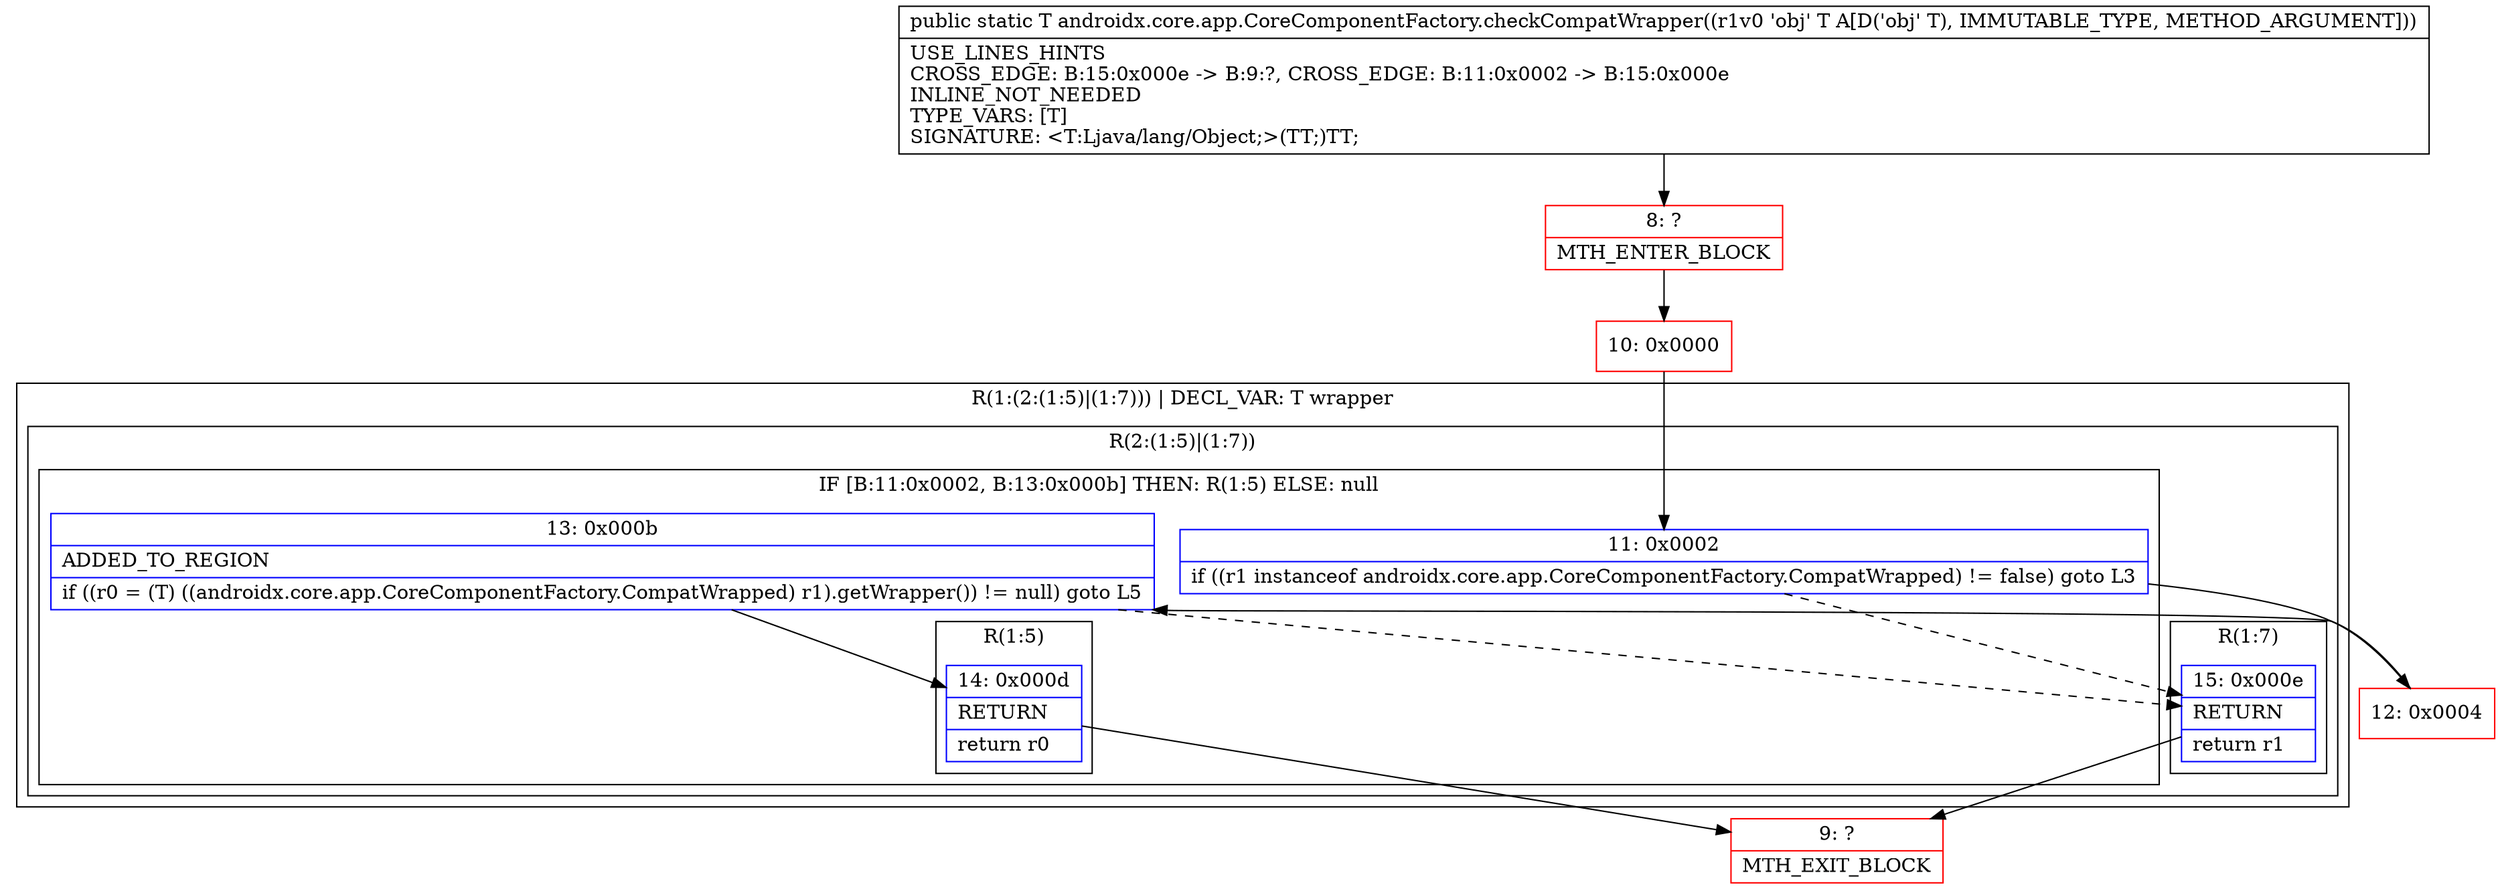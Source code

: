 digraph "CFG forandroidx.core.app.CoreComponentFactory.checkCompatWrapper(Ljava\/lang\/Object;)Ljava\/lang\/Object;" {
subgraph cluster_Region_435724055 {
label = "R(1:(2:(1:5)|(1:7))) | DECL_VAR: T wrapper\l";
node [shape=record,color=blue];
subgraph cluster_Region_1359296569 {
label = "R(2:(1:5)|(1:7))";
node [shape=record,color=blue];
subgraph cluster_IfRegion_432266673 {
label = "IF [B:11:0x0002, B:13:0x000b] THEN: R(1:5) ELSE: null";
node [shape=record,color=blue];
Node_11 [shape=record,label="{11\:\ 0x0002|if ((r1 instanceof androidx.core.app.CoreComponentFactory.CompatWrapped) != false) goto L3\l}"];
Node_13 [shape=record,label="{13\:\ 0x000b|ADDED_TO_REGION\l|if ((r0 = (T) ((androidx.core.app.CoreComponentFactory.CompatWrapped) r1).getWrapper()) != null) goto L5\l}"];
subgraph cluster_Region_1712697100 {
label = "R(1:5)";
node [shape=record,color=blue];
Node_14 [shape=record,label="{14\:\ 0x000d|RETURN\l|return r0\l}"];
}
}
subgraph cluster_Region_994612478 {
label = "R(1:7)";
node [shape=record,color=blue];
Node_15 [shape=record,label="{15\:\ 0x000e|RETURN\l|return r1\l}"];
}
}
}
Node_8 [shape=record,color=red,label="{8\:\ ?|MTH_ENTER_BLOCK\l}"];
Node_10 [shape=record,color=red,label="{10\:\ 0x0000}"];
Node_12 [shape=record,color=red,label="{12\:\ 0x0004}"];
Node_9 [shape=record,color=red,label="{9\:\ ?|MTH_EXIT_BLOCK\l}"];
MethodNode[shape=record,label="{public static T androidx.core.app.CoreComponentFactory.checkCompatWrapper((r1v0 'obj' T A[D('obj' T), IMMUTABLE_TYPE, METHOD_ARGUMENT]))  | USE_LINES_HINTS\lCROSS_EDGE: B:15:0x000e \-\> B:9:?, CROSS_EDGE: B:11:0x0002 \-\> B:15:0x000e\lINLINE_NOT_NEEDED\lTYPE_VARS: [T]\lSIGNATURE: \<T:Ljava\/lang\/Object;\>(TT;)TT;\l}"];
MethodNode -> Node_8;Node_11 -> Node_12;
Node_11 -> Node_15[style=dashed];
Node_13 -> Node_14;
Node_13 -> Node_15[style=dashed];
Node_14 -> Node_9;
Node_15 -> Node_9;
Node_8 -> Node_10;
Node_10 -> Node_11;
Node_12 -> Node_13;
}

